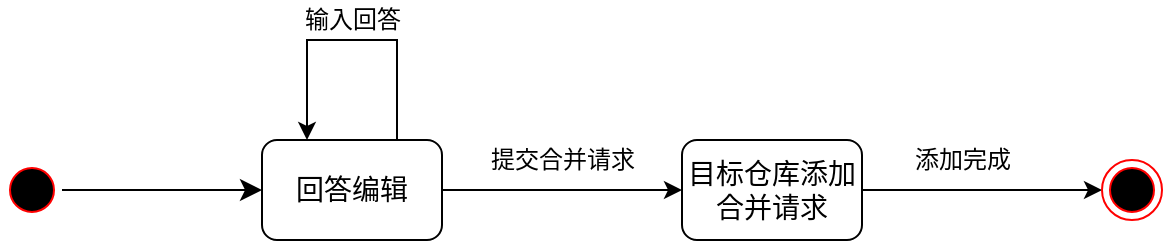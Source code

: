 <mxfile version="14.1.9" type="device"><diagram id="9tXHmtAyDLR-9Dsu3zDo" name="Page-1"><mxGraphModel dx="692" dy="299" grid="1" gridSize="10" guides="1" tooltips="1" connect="1" arrows="1" fold="1" page="1" pageScale="1" pageWidth="827" pageHeight="1169" math="0" shadow="0"><root><mxCell id="0"/><mxCell id="1" parent="0"/><mxCell id="pgdSUyS7nmt6Sx4V73qF-1" value="" style="ellipse;html=1;shape=startState;fillColor=#000000;strokeColor=#ff0000;" vertex="1" parent="1"><mxGeometry x="90" y="190" width="30" height="30" as="geometry"/></mxCell><mxCell id="pgdSUyS7nmt6Sx4V73qF-2" value="" style="html=1;verticalAlign=bottom;endArrow=classic;endSize=8;endFill=1;entryX=0;entryY=0.5;entryDx=0;entryDy=0;" edge="1" source="pgdSUyS7nmt6Sx4V73qF-1" parent="1" target="pgdSUyS7nmt6Sx4V73qF-3"><mxGeometry relative="1" as="geometry"><mxPoint x="200" y="209" as="targetPoint"/></mxGeometry></mxCell><mxCell id="pgdSUyS7nmt6Sx4V73qF-8" style="edgeStyle=orthogonalEdgeStyle;rounded=0;orthogonalLoop=1;jettySize=auto;html=1;entryX=0;entryY=0.5;entryDx=0;entryDy=0;endArrow=classic;endFill=1;strokeColor=#000000;" edge="1" parent="1" source="pgdSUyS7nmt6Sx4V73qF-3" target="pgdSUyS7nmt6Sx4V73qF-7"><mxGeometry relative="1" as="geometry"/></mxCell><mxCell id="pgdSUyS7nmt6Sx4V73qF-3" value="&lt;font style=&quot;font-size: 14px&quot;&gt;回答编辑&lt;/font&gt;" style="rounded=1;whiteSpace=wrap;html=1;" vertex="1" parent="1"><mxGeometry x="220" y="180" width="90" height="50" as="geometry"/></mxCell><mxCell id="pgdSUyS7nmt6Sx4V73qF-4" style="edgeStyle=orthogonalEdgeStyle;rounded=0;orthogonalLoop=1;jettySize=auto;html=1;exitX=0.75;exitY=0;exitDx=0;exitDy=0;entryX=0.25;entryY=0;entryDx=0;entryDy=0;endArrow=classic;endFill=1;strokeColor=#000000;" edge="1" parent="1" source="pgdSUyS7nmt6Sx4V73qF-3" target="pgdSUyS7nmt6Sx4V73qF-3"><mxGeometry relative="1" as="geometry"><Array as="points"><mxPoint x="288" y="130"/><mxPoint x="243" y="130"/></Array></mxGeometry></mxCell><mxCell id="pgdSUyS7nmt6Sx4V73qF-5" value="输入回答" style="text;html=1;align=center;verticalAlign=middle;resizable=0;points=[];autosize=1;" vertex="1" parent="1"><mxGeometry x="235" y="110" width="60" height="20" as="geometry"/></mxCell><mxCell id="pgdSUyS7nmt6Sx4V73qF-11" style="edgeStyle=orthogonalEdgeStyle;rounded=0;orthogonalLoop=1;jettySize=auto;html=1;endArrow=classic;endFill=1;strokeColor=#000000;" edge="1" parent="1" source="pgdSUyS7nmt6Sx4V73qF-7" target="pgdSUyS7nmt6Sx4V73qF-10"><mxGeometry relative="1" as="geometry"/></mxCell><mxCell id="pgdSUyS7nmt6Sx4V73qF-7" value="&lt;font style=&quot;font-size: 14px&quot;&gt;目标仓库添加合并请求&lt;/font&gt;" style="rounded=1;whiteSpace=wrap;html=1;" vertex="1" parent="1"><mxGeometry x="430" y="180" width="90" height="50" as="geometry"/></mxCell><mxCell id="pgdSUyS7nmt6Sx4V73qF-9" value="提交合并请求" style="text;html=1;align=center;verticalAlign=middle;resizable=0;points=[];autosize=1;" vertex="1" parent="1"><mxGeometry x="325" y="180" width="90" height="20" as="geometry"/></mxCell><mxCell id="pgdSUyS7nmt6Sx4V73qF-10" value="" style="ellipse;html=1;shape=endState;fillColor=#000000;strokeColor=#ff0000;" vertex="1" parent="1"><mxGeometry x="640" y="190" width="30" height="30" as="geometry"/></mxCell><mxCell id="pgdSUyS7nmt6Sx4V73qF-12" value="添加完成" style="text;html=1;align=center;verticalAlign=middle;resizable=0;points=[];autosize=1;" vertex="1" parent="1"><mxGeometry x="540" y="180" width="60" height="20" as="geometry"/></mxCell></root></mxGraphModel></diagram></mxfile>